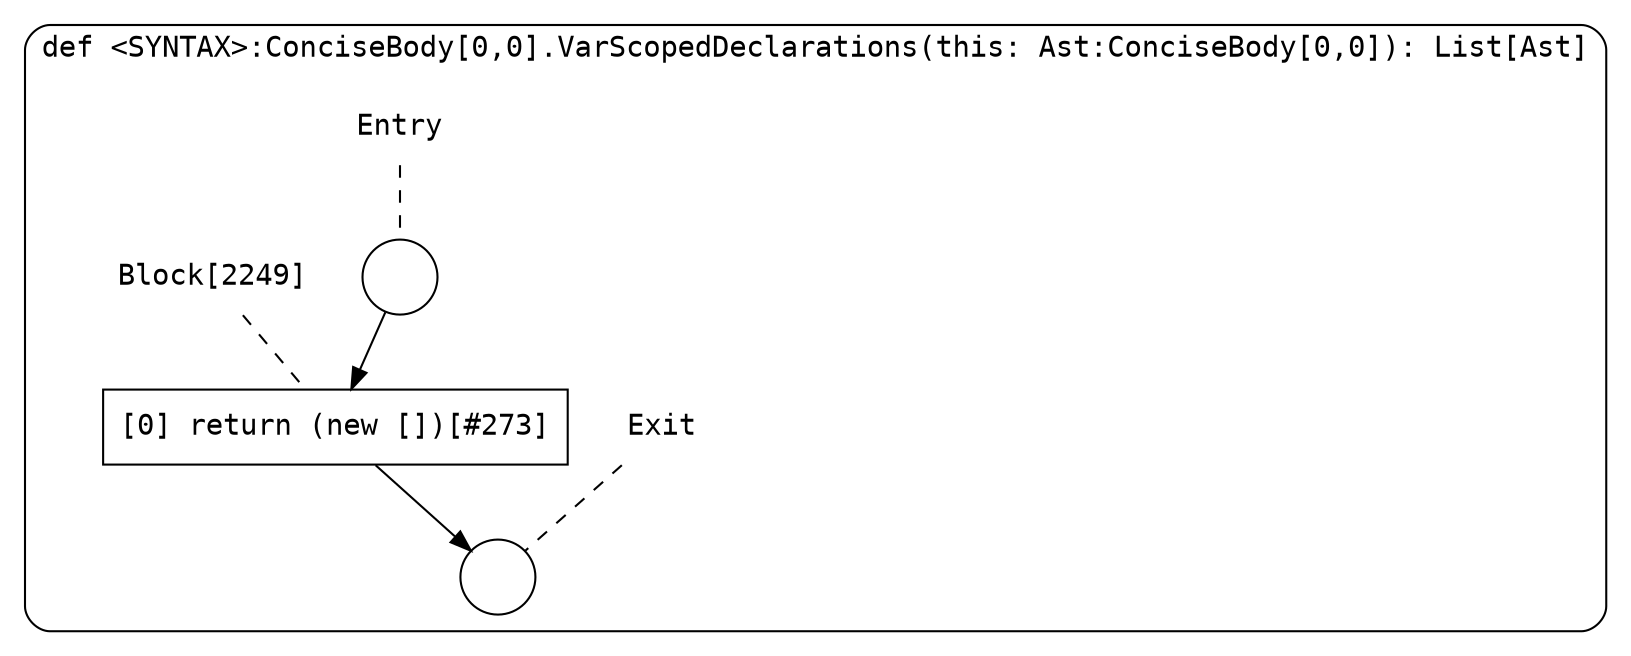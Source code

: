 digraph {
  graph [fontname = "Consolas"]
  node [fontname = "Consolas"]
  edge [fontname = "Consolas"]
  subgraph cluster451 {
    label = "def <SYNTAX>:ConciseBody[0,0].VarScopedDeclarations(this: Ast:ConciseBody[0,0]): List[Ast]"
    style = rounded
    cluster451_entry_name [shape=none, label=<<font color="black">Entry</font>>]
    cluster451_entry_name -> cluster451_entry [arrowhead=none, color="black", style=dashed]
    cluster451_entry [shape=circle label=" " color="black" fillcolor="white" style=filled]
    cluster451_entry -> node2249 [color="black"]
    cluster451_exit_name [shape=none, label=<<font color="black">Exit</font>>]
    cluster451_exit_name -> cluster451_exit [arrowhead=none, color="black", style=dashed]
    cluster451_exit [shape=circle label=" " color="black" fillcolor="white" style=filled]
    node2249_name [shape=none, label=<<font color="black">Block[2249]</font>>]
    node2249_name -> node2249 [arrowhead=none, color="black", style=dashed]
    node2249 [shape=box, label=<<font color="black">[0] return (new [])[#273]<BR ALIGN="LEFT"/></font>> color="black" fillcolor="white", style=filled]
    node2249 -> cluster451_exit [color="black"]
  }
}